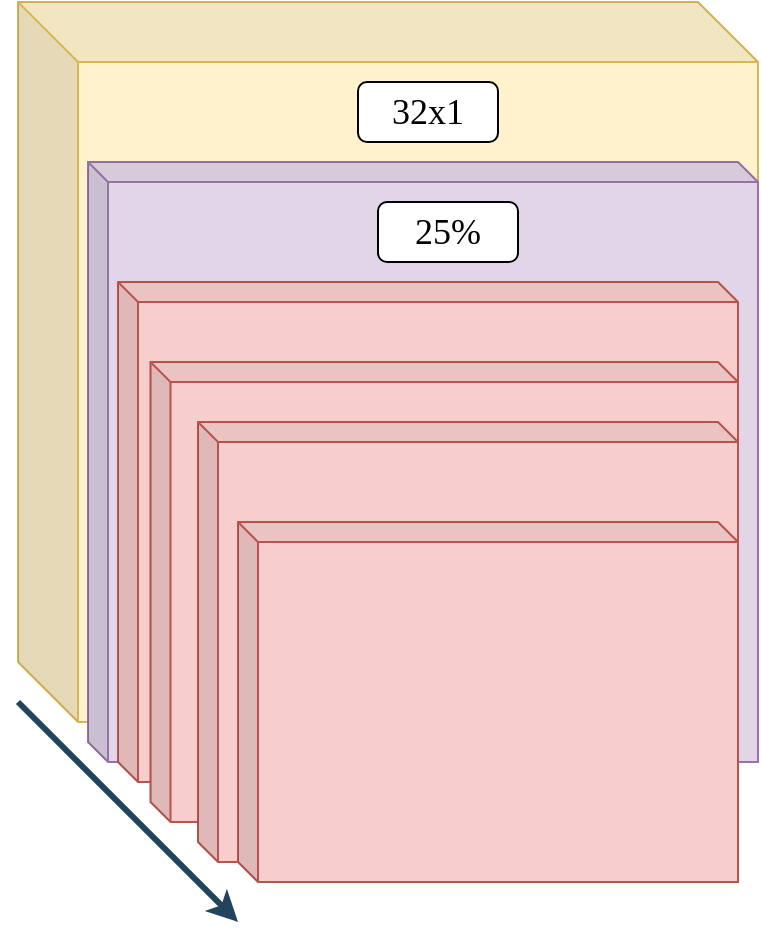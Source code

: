 <mxfile version="15.6.6"><diagram id="INHiX17gvgv9tZZqCgyh" name="Page-1"><mxGraphModel dx="1990" dy="1153" grid="1" gridSize="10" guides="1" tooltips="1" connect="1" arrows="1" fold="1" page="1" pageScale="1" pageWidth="850" pageHeight="1100" math="0" shadow="0"><root><mxCell id="0"/><mxCell id="1" parent="0"/><mxCell id="uWlEpInCetAmP9q7H_Yw-1" value="" style="shape=cube;whiteSpace=wrap;html=1;boundedLbl=1;backgroundOutline=1;darkOpacity=0.05;darkOpacity2=0.1;size=30;fillColor=#fff2cc;strokeColor=#d6b656;fontColor=default;" parent="1" vertex="1"><mxGeometry x="110" y="150" width="370" height="360" as="geometry"/></mxCell><mxCell id="uWlEpInCetAmP9q7H_Yw-3" value="" style="shape=cube;whiteSpace=wrap;html=1;boundedLbl=1;backgroundOutline=1;darkOpacity=0.05;darkOpacity2=0.1;size=10;fillColor=#e1d5e7;strokeColor=#9673a6;fontColor=default;" parent="1" vertex="1"><mxGeometry x="145" y="230" width="335" height="300" as="geometry"/></mxCell><mxCell id="SlfpYVHACfYGU0d6OYr7-1" value="" style="shape=cube;whiteSpace=wrap;html=1;boundedLbl=1;backgroundOutline=1;darkOpacity=0.05;darkOpacity2=0.1;size=10;fillColor=#f8cecc;strokeColor=#b85450;fontColor=default;" vertex="1" parent="1"><mxGeometry x="160" y="290" width="310" height="250" as="geometry"/></mxCell><mxCell id="uWlEpInCetAmP9q7H_Yw-18" value="" style="shape=cube;whiteSpace=wrap;html=1;boundedLbl=1;backgroundOutline=1;darkOpacity=0.05;darkOpacity2=0.1;size=10;fillColor=#f8cecc;strokeColor=#b85450;fontColor=default;" parent="1" vertex="1"><mxGeometry x="176.25" y="330" width="293.75" height="230" as="geometry"/></mxCell><mxCell id="uWlEpInCetAmP9q7H_Yw-6" value="" style="shape=cube;whiteSpace=wrap;html=1;boundedLbl=1;backgroundOutline=1;darkOpacity=0.05;darkOpacity2=0.1;size=10;fillColor=#f8cecc;strokeColor=#b85450;fontColor=default;" parent="1" vertex="1"><mxGeometry x="200" y="360" width="270" height="220" as="geometry"/></mxCell><mxCell id="uWlEpInCetAmP9q7H_Yw-8" value="" style="shape=cube;whiteSpace=wrap;html=1;boundedLbl=1;backgroundOutline=1;darkOpacity=0.05;darkOpacity2=0.1;size=10;fillColor=#f8cecc;strokeColor=#b85450;fontColor=default;" parent="1" vertex="1"><mxGeometry x="220" y="410" width="250" height="180" as="geometry"/></mxCell><mxCell id="SlfpYVHACfYGU0d6OYr7-2" value="25%" style="rounded=1;whiteSpace=wrap;html=1;fontFamily=Lucida Console;fontSize=18;fontColor=default;strokeColor=default;fillColor=default;" vertex="1" parent="1"><mxGeometry x="290" y="250" width="70" height="30" as="geometry"/></mxCell><mxCell id="SlfpYVHACfYGU0d6OYr7-3" value="" style="endArrow=classic;html=1;rounded=0;fontFamily=Lucida Console;fontSize=14;fontColor=default;strokeColor=#23445d;labelBackgroundColor=default;strokeWidth=3;fillColor=#bac8d3;startArrow=none;" edge="1" parent="1"><mxGeometry width="50" height="50" relative="1" as="geometry"><mxPoint x="110" y="500" as="sourcePoint"/><mxPoint x="220" y="610" as="targetPoint"/></mxGeometry></mxCell><mxCell id="SlfpYVHACfYGU0d6OYr7-4" value="32x1" style="rounded=1;whiteSpace=wrap;html=1;fontFamily=Lucida Console;fontSize=18;fontColor=default;strokeColor=default;fillColor=default;" vertex="1" parent="1"><mxGeometry x="280" y="190" width="70" height="30" as="geometry"/></mxCell></root></mxGraphModel></diagram></mxfile>